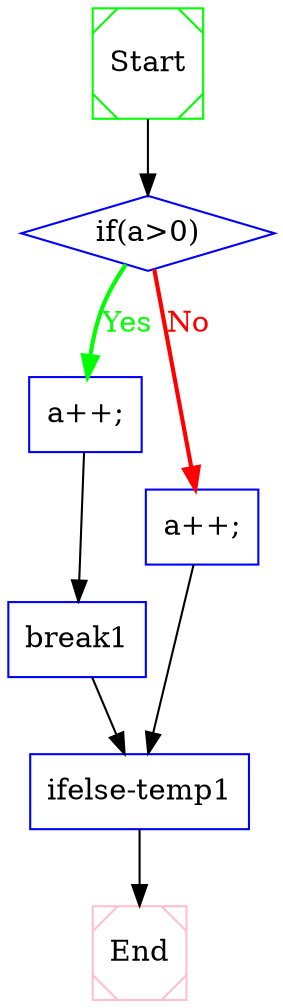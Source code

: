 digraph CFG {
 1  [shape = Msquare, color = green, label = "Start", ]
 2  [shape = diamond, color = blue, label = "if(a>0)", ]
 3  [shape = box, color = blue, label = "a++;", ]
 4  [shape = box, color = blue, label = "break1", ]
 5  [shape = box, color = blue, label = "a++;", ]
 6  [shape = box, color = blue, label = "ifelse-temp1", ]
 7  [shape = Msquare, color = pink, label = "End", ]
 1  ->  2  [style = solid, label="", fillcolor = black, color = black, fontcolor = black]

 2  ->  5  [style = bold, label="No", fillcolor = red, color = red, fontcolor = red]
 2  ->  3  [style = bold, label="Yes", fillcolor = green, color = green, fontcolor = green]

 3  ->  4  [style = solid, label="", fillcolor = black, color = black, fontcolor = black]

 4  ->  6  [style = solid, label="", fillcolor = black, color = black, fontcolor = black]

 5  ->  6  [style = solid, label="", fillcolor = black, color = black, fontcolor = black]

 6  ->  7  [style = solid, label="", fillcolor = black, color = black, fontcolor = black]


}